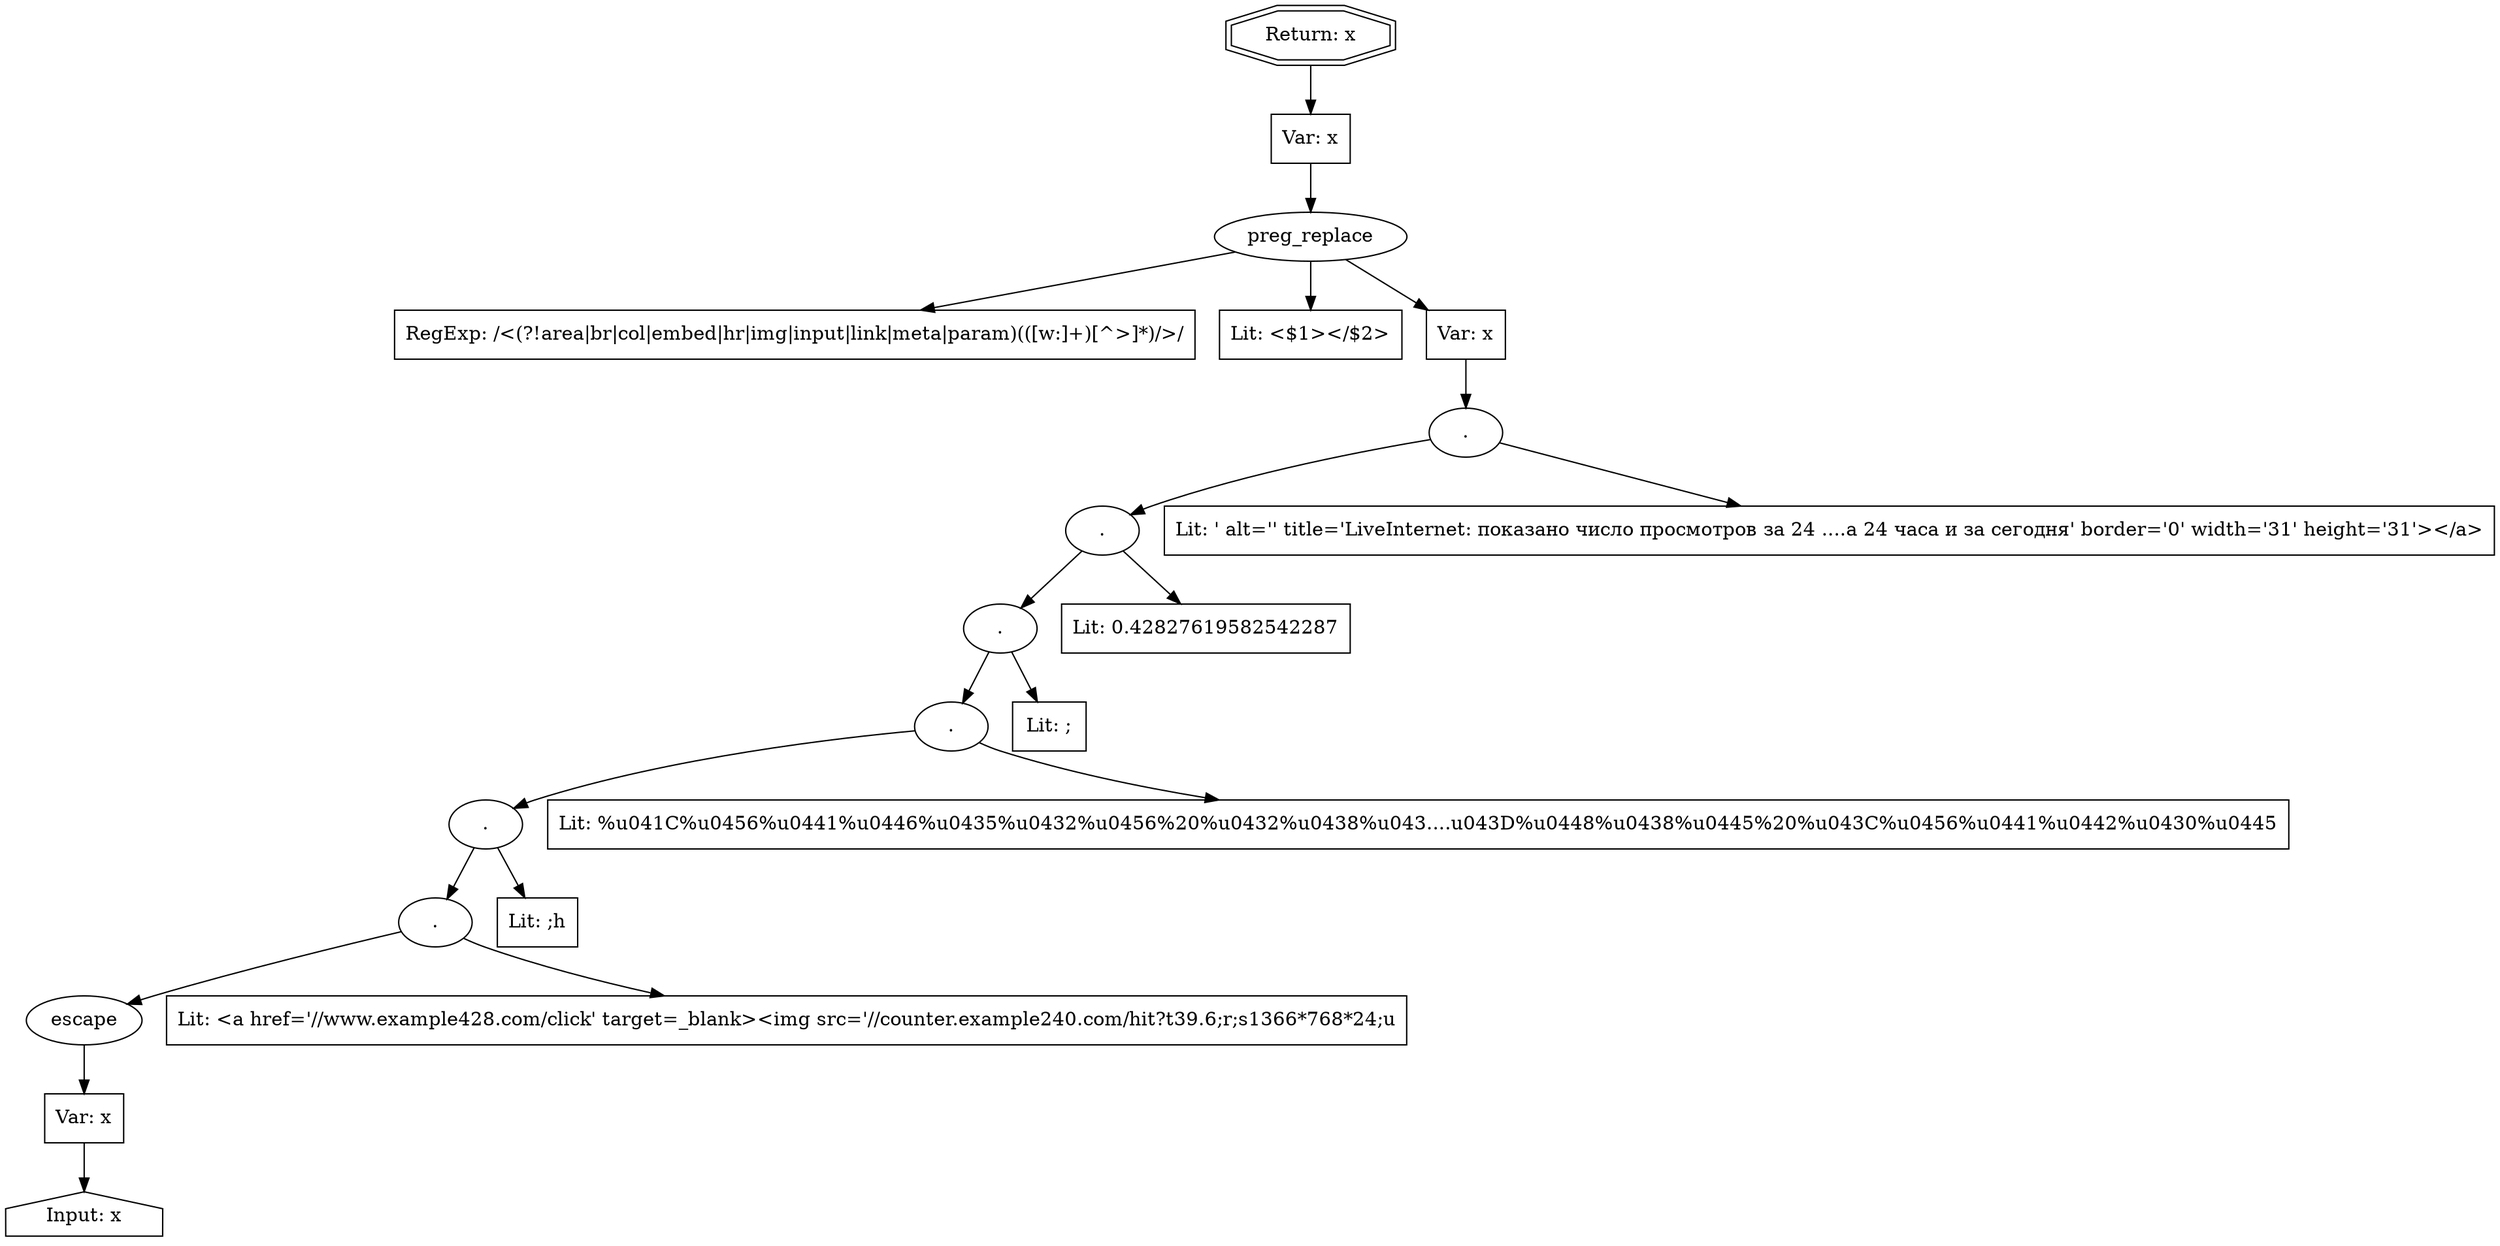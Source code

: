 // Finding: 1ee03208-4c6e-4c85-832b-fb55c364fe01
// Finding.url: https://example185.com/project/miscevivybory2020/##"></iframe></style></script></object></embed></textarea><img src=x onerror=taintfoxLog('04113608a84b45b4822e2407f87accfc')><!--/*
// Finding.parentloc: https://example185.com/project/miscevivybory2020/##"></iframe></style></script></object></embed></textarea><img src=x onerror=taintfoxLog('04113608a84b45b4822e2407f87accfc')><!--/*
// Finding.domain: example185.com
// Finding.base_domain: example185.com
// Finding.source: document.documentURI
// Finding.sink: innerHTML
// Sanitizer.score: 3
// Sanitizer.name: 
// Sanitizer.location: https://example185.com/project/miscevivybory2020/##"></iframe></style></script></object></embed></textarea><img src=x onerror=taintfoxLog('04113608a84b45b4822e2407f87accfc')><!--/* - <anonymous>:38:0
// Finding.begin: 107
// Finding.end: 336
// Finding.original_uuid: 9e4c85e0-2a1d-4cfd-9100-92fc7c340b19
// Finding.TwentyFiveMillionFlowsId: -574334811
// Finding.script: https://example185.com/project/miscevivybory2020/js/jquery-1.10.2.min.js
// Finding.line: 4
// Exploit.uuid: 04113608-a84b-45b4-822e-2407f87accfc
// Exploit.success: false
// Exploit.status: validated
// Exploit.method: C
// Exploit.type: html
// Exploit.token: attribute
// Exploit.content: href
// Exploit.quote_type: "
// Exploit.tag: a
// Exploit.break_out: #"></iframe></style></script></object></embed></textarea><img src=x onerror=
// Exploit.break_in: ><!--/*
// Exploit.payload: #"></iframe></style></script></object></embed></textarea><img src=x onerror=taintfoxLog(1)><!--/*
// Exploit.begin_taint_url: 0
// Exploit.end_taint_url: 40
// Exploit.replace_begin_url: 40
// Exploit.replace_end_url: 40
// Exploit.replace_begin_param: 322
// Exploit.replace_end_param: 322
// Issues.LargestEncodeAttrStringChain: 0
// Issues.LargestTextFragmentEncodeChainLength: 0
// Issues.HasApproximation: false
// Issues.HasMissingImplementation: false
// Issues.HasInfiniteRegexWithFunctionReplacer: false
// Issues.MergedSplitAndJoins: false
// Issues.HasUrlInRhsOfReplace: false
// Issues.HasUrlInLhsOfReplace: false
// Issues.HasCookieValueInLhsOfreplace: false
// Issues.HasCookieValueInRhsOfreplace: false
// Issues.HasCookieValueInMatchPattern: false
// Issues.HasCookieValueInExecPattern: false
// Issues.RemovedLRConcats: false
// Issues.RemovedReplaceArtifacts: false
// Issues.HasUrlInMatchPattern: false
// Issues.HasUrlInExecPattern: false
// Issues.RemovedNOPreplaces: false
// Issues.Known_sanitizer: false
// DepGraph.hash: -1528414703
// DepGraph.sanitizer_hash: 1674627667

digraph cfg {
n0 [shape=house, label="Input: x"];
n1 [shape=ellipse, label="escape"];
n2 [shape=box, label="Var: x"];
n3 [shape=ellipse, label="."];
n4 [shape=box, label="Lit: <a href='//www.example428.com/click' target=_blank><img src='//counter.example240.com/hit?t39.6;r;s1366*768*24;u"];
n5 [shape=ellipse, label="."];
n6 [shape=box, label="Lit: ;h"];
n7 [shape=ellipse, label="."];
n8 [shape=box, label="Lit: %u041C%u0456%u0441%u0446%u0435%u0432%u0456%20%u0432%u0438%u043....u043D%u0448%u0438%u0445%20%u043C%u0456%u0441%u0442%u0430%u0445"];
n9 [shape=ellipse, label="."];
n10 [shape=box, label="Lit: ;"];
n11 [shape=ellipse, label="."];
n12 [shape=box, label="Lit: 0.42827619582542287"];
n13 [shape=ellipse, label="."];
n14 [shape=box, label="Lit: ' alt='' title='LiveInternet: показано число просмотров за 24 ....а 24 часа и за сегодня' border='0' width='31' height='31'></a>"];
n15 [shape=ellipse, label="preg_replace"];
n16 [shape=box, label="RegExp: /<(?!area|br|col|embed|hr|img|input|link|meta|param)(([\w:]+)[^>]*)\/>/"];
n17 [shape=box, label="Lit: <$1></$2>"];
n18 [shape=box, label="Var: x"];
n19 [shape=box, label="Var: x"];
n20 [shape=doubleoctagon, label="Return: x"];
n2 -> n0;
n1 -> n2;
n3 -> n4;
n3 -> n1;
n5 -> n3;
n5 -> n6;
n7 -> n5;
n7 -> n8;
n9 -> n7;
n9 -> n10;
n11 -> n9;
n11 -> n12;
n13 -> n11;
n13 -> n14;
n18 -> n13;
n15 -> n16;
n15 -> n17;
n15 -> n18;
n19 -> n15;
n20 -> n19;
}